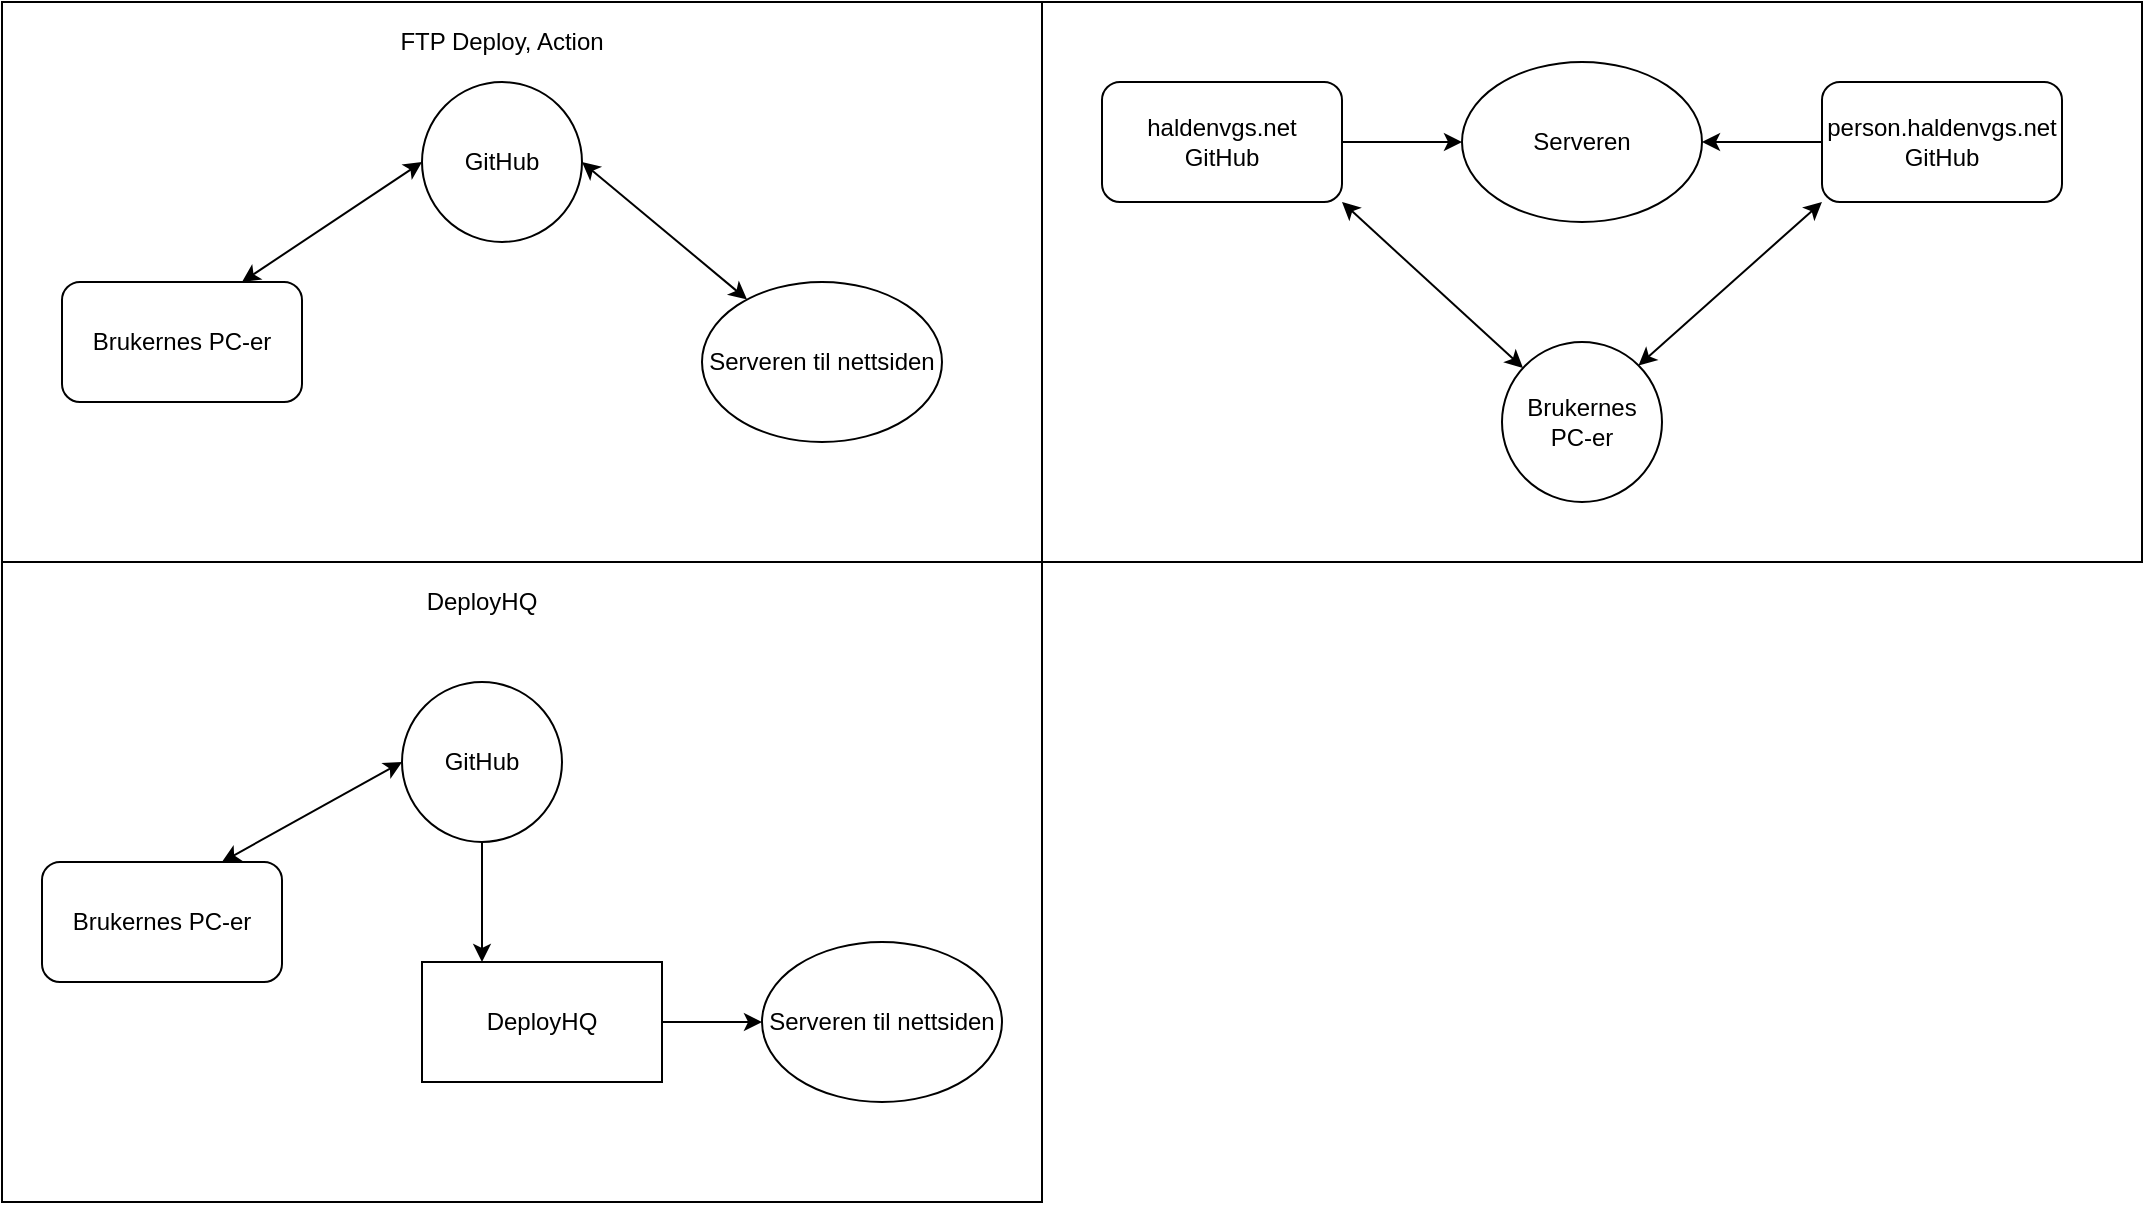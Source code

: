 <mxfile version="14.0.4" type="github">
  <diagram id="y_WF_16KQtRQDIBRnhdE" name="Page-1">
    <mxGraphModel dx="1038" dy="548" grid="1" gridSize="10" guides="1" tooltips="1" connect="1" arrows="1" fold="1" page="1" pageScale="1" pageWidth="827" pageHeight="1169" math="0" shadow="0">
      <root>
        <mxCell id="0" />
        <mxCell id="1" parent="0" />
        <mxCell id="7FFGkzslIpYDyRtVSVUZ-22" value="" style="rounded=0;whiteSpace=wrap;html=1;" parent="1" vertex="1">
          <mxGeometry width="520" height="280" as="geometry" />
        </mxCell>
        <mxCell id="7FFGkzslIpYDyRtVSVUZ-19" value="" style="rounded=0;whiteSpace=wrap;html=1;" parent="1" vertex="1">
          <mxGeometry y="280" width="520" height="320" as="geometry" />
        </mxCell>
        <mxCell id="7FFGkzslIpYDyRtVSVUZ-21" value="DeployHQ" style="text;html=1;strokeColor=none;fillColor=none;align=center;verticalAlign=middle;whiteSpace=wrap;rounded=0;" parent="1" vertex="1">
          <mxGeometry x="220" y="290" width="40" height="20" as="geometry" />
        </mxCell>
        <mxCell id="7FFGkzslIpYDyRtVSVUZ-23" value="" style="group" parent="1" vertex="1" connectable="0">
          <mxGeometry x="30" y="40" width="440" height="180" as="geometry" />
        </mxCell>
        <mxCell id="7FFGkzslIpYDyRtVSVUZ-2" value="Brukernes PC-er" style="rounded=1;whiteSpace=wrap;html=1;" parent="7FFGkzslIpYDyRtVSVUZ-23" vertex="1">
          <mxGeometry y="100" width="120" height="60" as="geometry" />
        </mxCell>
        <mxCell id="7FFGkzslIpYDyRtVSVUZ-3" value="Serveren til nettsiden" style="ellipse;whiteSpace=wrap;html=1;" parent="7FFGkzslIpYDyRtVSVUZ-23" vertex="1">
          <mxGeometry x="320" y="100" width="120" height="80" as="geometry" />
        </mxCell>
        <mxCell id="7FFGkzslIpYDyRtVSVUZ-4" value="GitHub" style="ellipse;whiteSpace=wrap;html=1;aspect=fixed;" parent="7FFGkzslIpYDyRtVSVUZ-23" vertex="1">
          <mxGeometry x="180" width="80" height="80" as="geometry" />
        </mxCell>
        <mxCell id="7FFGkzslIpYDyRtVSVUZ-6" value="" style="endArrow=classic;startArrow=classic;html=1;exitX=0.75;exitY=0;exitDx=0;exitDy=0;entryX=0;entryY=0.5;entryDx=0;entryDy=0;" parent="7FFGkzslIpYDyRtVSVUZ-23" source="7FFGkzslIpYDyRtVSVUZ-2" target="7FFGkzslIpYDyRtVSVUZ-4" edge="1">
          <mxGeometry width="50" height="50" relative="1" as="geometry">
            <mxPoint x="80" y="80" as="sourcePoint" />
            <mxPoint x="130" y="30" as="targetPoint" />
          </mxGeometry>
        </mxCell>
        <mxCell id="7FFGkzslIpYDyRtVSVUZ-7" value="" style="endArrow=classic;startArrow=classic;html=1;entryX=1;entryY=0.5;entryDx=0;entryDy=0;" parent="7FFGkzslIpYDyRtVSVUZ-23" source="7FFGkzslIpYDyRtVSVUZ-3" target="7FFGkzslIpYDyRtVSVUZ-4" edge="1">
          <mxGeometry width="50" height="50" relative="1" as="geometry">
            <mxPoint x="250" y="150" as="sourcePoint" />
            <mxPoint x="300" y="100" as="targetPoint" />
          </mxGeometry>
        </mxCell>
        <mxCell id="7FFGkzslIpYDyRtVSVUZ-24" value="" style="group" parent="1" vertex="1" connectable="0">
          <mxGeometry x="20" y="340" width="480" height="210" as="geometry" />
        </mxCell>
        <mxCell id="7FFGkzslIpYDyRtVSVUZ-8" value="Brukernes PC-er" style="rounded=1;whiteSpace=wrap;html=1;" parent="7FFGkzslIpYDyRtVSVUZ-24" vertex="1">
          <mxGeometry y="90" width="120" height="60" as="geometry" />
        </mxCell>
        <mxCell id="7FFGkzslIpYDyRtVSVUZ-9" value="Serveren til nettsiden" style="ellipse;whiteSpace=wrap;html=1;" parent="7FFGkzslIpYDyRtVSVUZ-24" vertex="1">
          <mxGeometry x="360" y="130" width="120" height="80" as="geometry" />
        </mxCell>
        <mxCell id="7FFGkzslIpYDyRtVSVUZ-10" value="GitHub" style="ellipse;whiteSpace=wrap;html=1;aspect=fixed;" parent="7FFGkzslIpYDyRtVSVUZ-24" vertex="1">
          <mxGeometry x="180" width="80" height="80" as="geometry" />
        </mxCell>
        <mxCell id="7FFGkzslIpYDyRtVSVUZ-11" value="" style="endArrow=classic;startArrow=classic;html=1;exitX=0.75;exitY=0;exitDx=0;exitDy=0;entryX=0;entryY=0.5;entryDx=0;entryDy=0;" parent="7FFGkzslIpYDyRtVSVUZ-24" source="7FFGkzslIpYDyRtVSVUZ-8" target="7FFGkzslIpYDyRtVSVUZ-10" edge="1">
          <mxGeometry width="50" height="50" relative="1" as="geometry">
            <mxPoint x="130" y="60" as="sourcePoint" />
            <mxPoint x="180" y="10" as="targetPoint" />
          </mxGeometry>
        </mxCell>
        <mxCell id="7FFGkzslIpYDyRtVSVUZ-15" style="edgeStyle=orthogonalEdgeStyle;rounded=0;orthogonalLoop=1;jettySize=auto;html=1;exitX=1;exitY=0.5;exitDx=0;exitDy=0;entryX=0;entryY=0.5;entryDx=0;entryDy=0;" parent="7FFGkzslIpYDyRtVSVUZ-24" source="7FFGkzslIpYDyRtVSVUZ-13" target="7FFGkzslIpYDyRtVSVUZ-9" edge="1">
          <mxGeometry relative="1" as="geometry" />
        </mxCell>
        <mxCell id="7FFGkzslIpYDyRtVSVUZ-13" value="DeployHQ" style="rounded=0;whiteSpace=wrap;html=1;" parent="7FFGkzslIpYDyRtVSVUZ-24" vertex="1">
          <mxGeometry x="190" y="140" width="120" height="60" as="geometry" />
        </mxCell>
        <mxCell id="7FFGkzslIpYDyRtVSVUZ-14" value="" style="endArrow=classic;html=1;exitX=0.5;exitY=1;exitDx=0;exitDy=0;entryX=0.25;entryY=0;entryDx=0;entryDy=0;" parent="7FFGkzslIpYDyRtVSVUZ-24" source="7FFGkzslIpYDyRtVSVUZ-10" target="7FFGkzslIpYDyRtVSVUZ-13" edge="1">
          <mxGeometry width="50" height="50" relative="1" as="geometry">
            <mxPoint x="200" y="130" as="sourcePoint" />
            <mxPoint x="250" y="80" as="targetPoint" />
          </mxGeometry>
        </mxCell>
        <mxCell id="7FFGkzslIpYDyRtVSVUZ-25" value="FTP Deploy, Action" style="text;html=1;strokeColor=none;fillColor=none;align=center;verticalAlign=middle;whiteSpace=wrap;rounded=0;" parent="1" vertex="1">
          <mxGeometry x="190" y="10" width="120" height="20" as="geometry" />
        </mxCell>
        <mxCell id="lQmjGuHinmiFMPGulIB2-1" value="" style="rounded=0;whiteSpace=wrap;html=1;" vertex="1" parent="1">
          <mxGeometry x="520" width="550" height="280" as="geometry" />
        </mxCell>
        <mxCell id="lQmjGuHinmiFMPGulIB2-14" value="" style="group" vertex="1" connectable="0" parent="1">
          <mxGeometry x="550" y="30" width="480" height="220" as="geometry" />
        </mxCell>
        <mxCell id="lQmjGuHinmiFMPGulIB2-2" value="Serveren" style="ellipse;whiteSpace=wrap;html=1;" vertex="1" parent="lQmjGuHinmiFMPGulIB2-14">
          <mxGeometry x="180" width="120" height="80" as="geometry" />
        </mxCell>
        <mxCell id="lQmjGuHinmiFMPGulIB2-13" style="edgeStyle=orthogonalEdgeStyle;rounded=0;orthogonalLoop=1;jettySize=auto;html=1;exitX=0;exitY=0.5;exitDx=0;exitDy=0;entryX=1;entryY=0.5;entryDx=0;entryDy=0;" edge="1" parent="lQmjGuHinmiFMPGulIB2-14" source="lQmjGuHinmiFMPGulIB2-3" target="lQmjGuHinmiFMPGulIB2-2">
          <mxGeometry relative="1" as="geometry" />
        </mxCell>
        <mxCell id="lQmjGuHinmiFMPGulIB2-3" value="person.haldenvgs.net&lt;br&gt;GitHub" style="rounded=1;whiteSpace=wrap;html=1;" vertex="1" parent="lQmjGuHinmiFMPGulIB2-14">
          <mxGeometry x="360" y="10" width="120" height="60" as="geometry" />
        </mxCell>
        <mxCell id="lQmjGuHinmiFMPGulIB2-11" style="edgeStyle=orthogonalEdgeStyle;rounded=0;orthogonalLoop=1;jettySize=auto;html=1;exitX=1;exitY=0.5;exitDx=0;exitDy=0;entryX=0;entryY=0.5;entryDx=0;entryDy=0;" edge="1" parent="lQmjGuHinmiFMPGulIB2-14" source="lQmjGuHinmiFMPGulIB2-4" target="lQmjGuHinmiFMPGulIB2-2">
          <mxGeometry relative="1" as="geometry" />
        </mxCell>
        <mxCell id="lQmjGuHinmiFMPGulIB2-4" value="haldenvgs.net&lt;br&gt;GitHub" style="rounded=1;whiteSpace=wrap;html=1;" vertex="1" parent="lQmjGuHinmiFMPGulIB2-14">
          <mxGeometry y="10" width="120" height="60" as="geometry" />
        </mxCell>
        <mxCell id="lQmjGuHinmiFMPGulIB2-5" value="Brukernes PC-er" style="ellipse;whiteSpace=wrap;html=1;aspect=fixed;" vertex="1" parent="lQmjGuHinmiFMPGulIB2-14">
          <mxGeometry x="200" y="140" width="80" height="80" as="geometry" />
        </mxCell>
        <mxCell id="lQmjGuHinmiFMPGulIB2-6" value="" style="endArrow=classic;startArrow=classic;html=1;entryX=1;entryY=1;entryDx=0;entryDy=0;" edge="1" parent="lQmjGuHinmiFMPGulIB2-14" source="lQmjGuHinmiFMPGulIB2-5" target="lQmjGuHinmiFMPGulIB2-4">
          <mxGeometry width="50" height="50" relative="1" as="geometry">
            <mxPoint x="80" y="150" as="sourcePoint" />
            <mxPoint x="130" y="100" as="targetPoint" />
          </mxGeometry>
        </mxCell>
        <mxCell id="lQmjGuHinmiFMPGulIB2-7" value="" style="endArrow=classic;startArrow=classic;html=1;exitX=1;exitY=0;exitDx=0;exitDy=0;entryX=0;entryY=1;entryDx=0;entryDy=0;" edge="1" parent="lQmjGuHinmiFMPGulIB2-14" source="lQmjGuHinmiFMPGulIB2-5" target="lQmjGuHinmiFMPGulIB2-3">
          <mxGeometry width="50" height="50" relative="1" as="geometry">
            <mxPoint x="340" y="180" as="sourcePoint" />
            <mxPoint x="390" y="130" as="targetPoint" />
          </mxGeometry>
        </mxCell>
      </root>
    </mxGraphModel>
  </diagram>
</mxfile>
